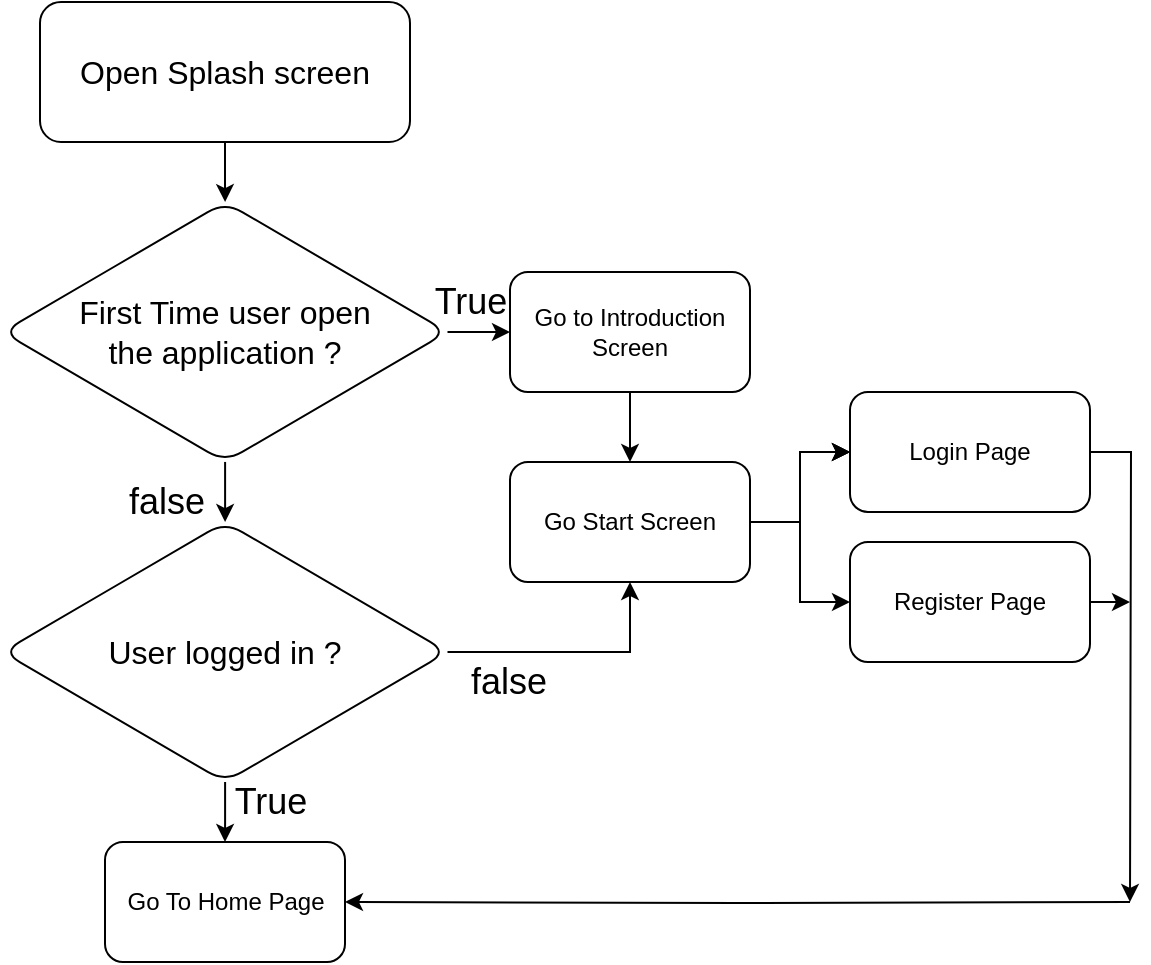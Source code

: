 <mxfile version="20.4.1" type="device"><diagram id="io2JGsUf5kWJWZTeQUP9" name="Page-1"><mxGraphModel dx="1221" dy="644" grid="1" gridSize="10" guides="1" tooltips="1" connect="1" arrows="1" fold="1" page="1" pageScale="1" pageWidth="850" pageHeight="1100" math="0" shadow="0"><root><mxCell id="0"/><mxCell id="1" parent="0"/><mxCell id="sAE52oCm4T8Lq6TJMiVt-4" value="" style="edgeStyle=orthogonalEdgeStyle;rounded=0;orthogonalLoop=1;jettySize=auto;html=1;fontSize=18;" edge="1" parent="1" source="sAE52oCm4T8Lq6TJMiVt-1" target="sAE52oCm4T8Lq6TJMiVt-3"><mxGeometry relative="1" as="geometry"/></mxCell><mxCell id="sAE52oCm4T8Lq6TJMiVt-1" value="&lt;font size=&quot;3&quot;&gt;Open Splash screen&lt;/font&gt;" style="rounded=1;whiteSpace=wrap;html=1;" vertex="1" parent="1"><mxGeometry x="305" y="90" width="185" height="70" as="geometry"/></mxCell><mxCell id="sAE52oCm4T8Lq6TJMiVt-6" value="" style="edgeStyle=orthogonalEdgeStyle;rounded=0;orthogonalLoop=1;jettySize=auto;html=1;fontSize=18;" edge="1" parent="1" source="sAE52oCm4T8Lq6TJMiVt-3" target="sAE52oCm4T8Lq6TJMiVt-5"><mxGeometry relative="1" as="geometry"/></mxCell><mxCell id="sAE52oCm4T8Lq6TJMiVt-11" value="" style="edgeStyle=orthogonalEdgeStyle;rounded=0;orthogonalLoop=1;jettySize=auto;html=1;fontSize=18;" edge="1" parent="1" source="sAE52oCm4T8Lq6TJMiVt-3" target="sAE52oCm4T8Lq6TJMiVt-10"><mxGeometry relative="1" as="geometry"/></mxCell><mxCell id="sAE52oCm4T8Lq6TJMiVt-3" value="&lt;font size=&quot;3&quot;&gt;First Time user open &lt;br&gt;the application ?&lt;/font&gt;" style="rhombus;whiteSpace=wrap;html=1;rounded=1;" vertex="1" parent="1"><mxGeometry x="286.25" y="190" width="222.5" height="130" as="geometry"/></mxCell><mxCell id="sAE52oCm4T8Lq6TJMiVt-8" value="" style="edgeStyle=orthogonalEdgeStyle;rounded=0;orthogonalLoop=1;jettySize=auto;html=1;fontSize=18;" edge="1" parent="1" source="sAE52oCm4T8Lq6TJMiVt-5" target="sAE52oCm4T8Lq6TJMiVt-7"><mxGeometry relative="1" as="geometry"/></mxCell><mxCell id="sAE52oCm4T8Lq6TJMiVt-5" value="Go to Introduction Screen" style="whiteSpace=wrap;html=1;rounded=1;" vertex="1" parent="1"><mxGeometry x="540" y="225" width="120" height="60" as="geometry"/></mxCell><mxCell id="sAE52oCm4T8Lq6TJMiVt-19" value="" style="edgeStyle=orthogonalEdgeStyle;rounded=0;orthogonalLoop=1;jettySize=auto;html=1;fontSize=18;" edge="1" parent="1" source="sAE52oCm4T8Lq6TJMiVt-7" target="sAE52oCm4T8Lq6TJMiVt-18"><mxGeometry relative="1" as="geometry"/></mxCell><mxCell id="sAE52oCm4T8Lq6TJMiVt-20" value="" style="edgeStyle=orthogonalEdgeStyle;rounded=0;orthogonalLoop=1;jettySize=auto;html=1;fontSize=18;" edge="1" parent="1" source="sAE52oCm4T8Lq6TJMiVt-7" target="sAE52oCm4T8Lq6TJMiVt-18"><mxGeometry relative="1" as="geometry"/></mxCell><mxCell id="sAE52oCm4T8Lq6TJMiVt-21" value="" style="edgeStyle=orthogonalEdgeStyle;rounded=0;orthogonalLoop=1;jettySize=auto;html=1;fontSize=18;" edge="1" parent="1" source="sAE52oCm4T8Lq6TJMiVt-7" target="sAE52oCm4T8Lq6TJMiVt-18"><mxGeometry relative="1" as="geometry"/></mxCell><mxCell id="sAE52oCm4T8Lq6TJMiVt-23" value="" style="edgeStyle=orthogonalEdgeStyle;rounded=0;orthogonalLoop=1;jettySize=auto;html=1;fontSize=18;" edge="1" parent="1" source="sAE52oCm4T8Lq6TJMiVt-7" target="sAE52oCm4T8Lq6TJMiVt-22"><mxGeometry relative="1" as="geometry"/></mxCell><mxCell id="sAE52oCm4T8Lq6TJMiVt-7" value="Go Start Screen" style="whiteSpace=wrap;html=1;rounded=1;" vertex="1" parent="1"><mxGeometry x="540" y="320" width="120" height="60" as="geometry"/></mxCell><mxCell id="sAE52oCm4T8Lq6TJMiVt-9" value="True" style="text;html=1;align=center;verticalAlign=middle;resizable=0;points=[];autosize=1;strokeColor=none;fillColor=none;fontSize=18;" vertex="1" parent="1"><mxGeometry x="490" y="220" width="60" height="40" as="geometry"/></mxCell><mxCell id="sAE52oCm4T8Lq6TJMiVt-13" value="" style="edgeStyle=orthogonalEdgeStyle;rounded=0;orthogonalLoop=1;jettySize=auto;html=1;fontSize=18;" edge="1" parent="1" source="sAE52oCm4T8Lq6TJMiVt-10" target="sAE52oCm4T8Lq6TJMiVt-12"><mxGeometry relative="1" as="geometry"/></mxCell><mxCell id="sAE52oCm4T8Lq6TJMiVt-16" style="edgeStyle=orthogonalEdgeStyle;rounded=0;orthogonalLoop=1;jettySize=auto;html=1;entryX=0.5;entryY=1;entryDx=0;entryDy=0;fontSize=18;" edge="1" parent="1" source="sAE52oCm4T8Lq6TJMiVt-10" target="sAE52oCm4T8Lq6TJMiVt-7"><mxGeometry relative="1" as="geometry"/></mxCell><mxCell id="sAE52oCm4T8Lq6TJMiVt-10" value="&lt;font size=&quot;3&quot;&gt;User logged in ?&lt;/font&gt;" style="rhombus;whiteSpace=wrap;html=1;rounded=1;" vertex="1" parent="1"><mxGeometry x="286.25" y="350" width="222.5" height="130" as="geometry"/></mxCell><mxCell id="sAE52oCm4T8Lq6TJMiVt-12" value="Go To Home Page" style="whiteSpace=wrap;html=1;rounded=1;" vertex="1" parent="1"><mxGeometry x="337.5" y="510" width="120" height="60" as="geometry"/></mxCell><mxCell id="sAE52oCm4T8Lq6TJMiVt-14" value="True" style="text;html=1;align=center;verticalAlign=middle;resizable=0;points=[];autosize=1;strokeColor=none;fillColor=none;fontSize=18;" vertex="1" parent="1"><mxGeometry x="390" y="470" width="60" height="40" as="geometry"/></mxCell><mxCell id="sAE52oCm4T8Lq6TJMiVt-15" value="false" style="text;html=1;align=center;verticalAlign=middle;resizable=0;points=[];autosize=1;strokeColor=none;fillColor=none;fontSize=18;" vertex="1" parent="1"><mxGeometry x="337.5" y="320" width="60" height="40" as="geometry"/></mxCell><mxCell id="sAE52oCm4T8Lq6TJMiVt-17" value="false" style="text;html=1;align=center;verticalAlign=middle;resizable=0;points=[];autosize=1;strokeColor=none;fillColor=none;fontSize=18;" vertex="1" parent="1"><mxGeometry x="508.75" y="410" width="60" height="40" as="geometry"/></mxCell><mxCell id="sAE52oCm4T8Lq6TJMiVt-24" style="edgeStyle=orthogonalEdgeStyle;rounded=0;orthogonalLoop=1;jettySize=auto;html=1;fontSize=18;" edge="1" parent="1" source="sAE52oCm4T8Lq6TJMiVt-18"><mxGeometry relative="1" as="geometry"><mxPoint x="850" y="540" as="targetPoint"/></mxGeometry></mxCell><mxCell id="sAE52oCm4T8Lq6TJMiVt-18" value="Login Page" style="whiteSpace=wrap;html=1;rounded=1;" vertex="1" parent="1"><mxGeometry x="710" y="285" width="120" height="60" as="geometry"/></mxCell><mxCell id="sAE52oCm4T8Lq6TJMiVt-25" style="edgeStyle=orthogonalEdgeStyle;rounded=0;orthogonalLoop=1;jettySize=auto;html=1;fontSize=18;" edge="1" parent="1" source="sAE52oCm4T8Lq6TJMiVt-22"><mxGeometry relative="1" as="geometry"><mxPoint x="850" y="390" as="targetPoint"/></mxGeometry></mxCell><mxCell id="sAE52oCm4T8Lq6TJMiVt-22" value="Register Page" style="whiteSpace=wrap;html=1;rounded=1;" vertex="1" parent="1"><mxGeometry x="710" y="360" width="120" height="60" as="geometry"/></mxCell><mxCell id="sAE52oCm4T8Lq6TJMiVt-26" style="edgeStyle=orthogonalEdgeStyle;rounded=0;orthogonalLoop=1;jettySize=auto;html=1;entryX=1;entryY=0.5;entryDx=0;entryDy=0;fontSize=18;" edge="1" parent="1" target="sAE52oCm4T8Lq6TJMiVt-12"><mxGeometry relative="1" as="geometry"><mxPoint x="850" y="540" as="sourcePoint"/><mxPoint x="610" y="390" as="targetPoint"/></mxGeometry></mxCell></root></mxGraphModel></diagram></mxfile>